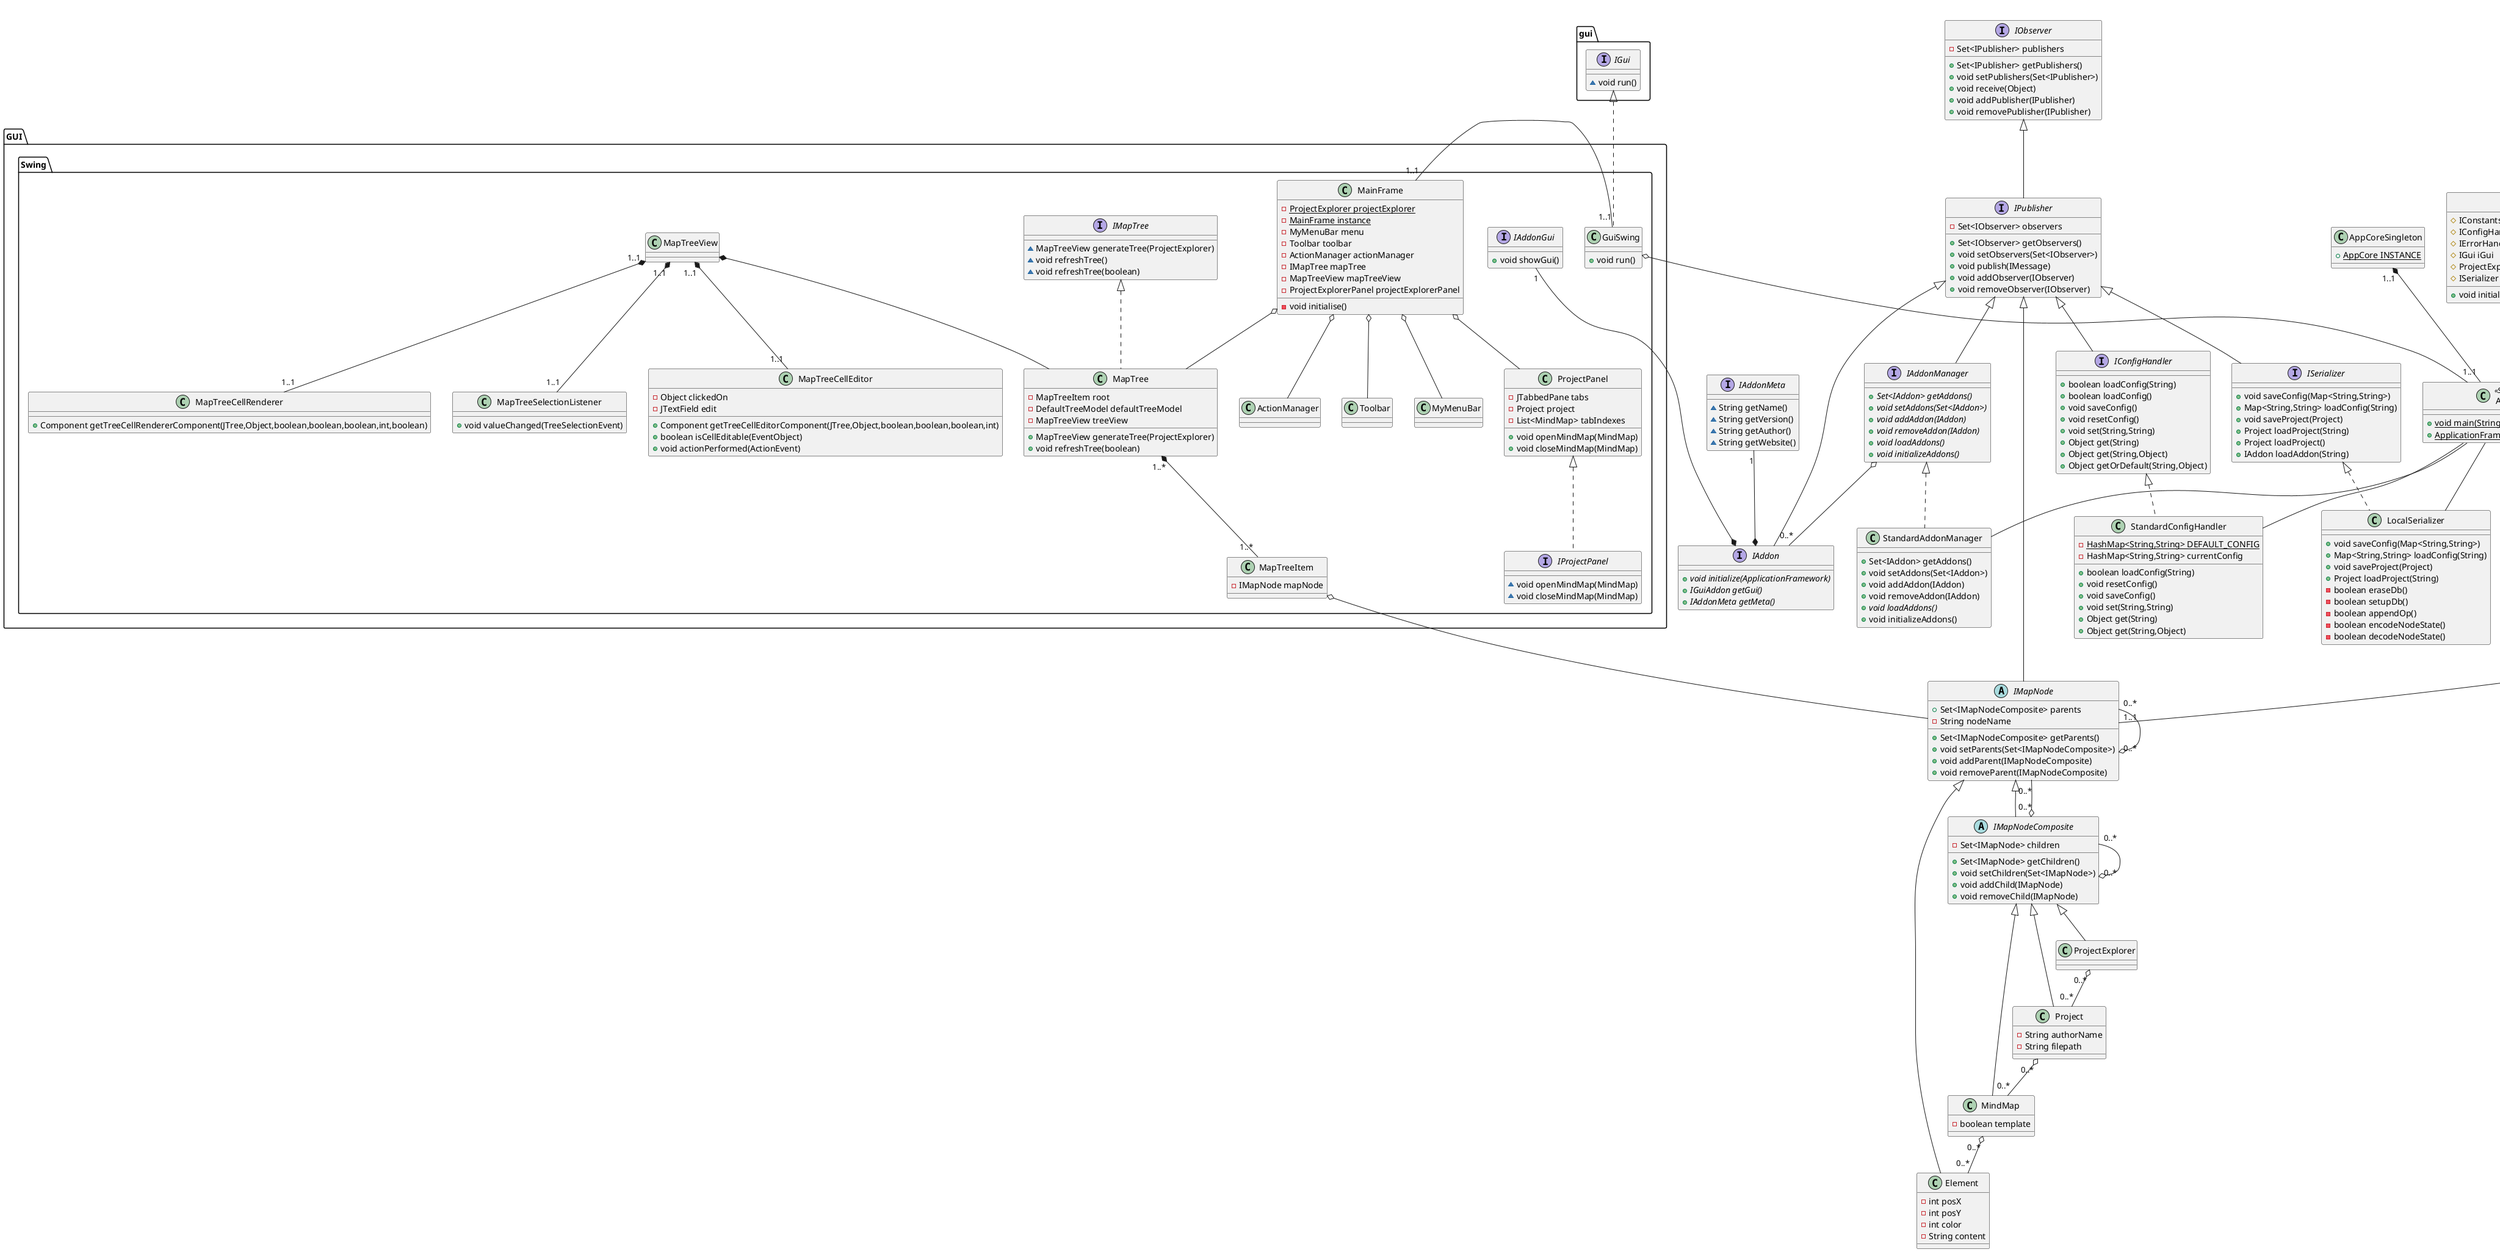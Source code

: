 @startuml

' --- ApplicationFramework ---

package core {
    class ApplicationFramework
}

class AppCore <<Singleton>> {
+ {static} void main(String[])
+ {static} ApplicationFramework getInstance()
}
class AppCoreSingleton {
+ {static} AppCore INSTANCE
}
abstract class ApplicationFramework {
# IConstants iConstants
# IConfigHandler iConfigHandler
# IErrorHandler iErrorHandler
# IGui iGui
# ProjectExplorer projectExplorer
# ISerializer iSerializer
+ void initialize(IConstants,IConfigHandler,IErrorHandler,IGui,ProjectExplorer,ISerializer)
}

' --- Repository ---

package repository {
    class IMapNode
    class IMapNodeComposite
    class ProjectExplorer
    class Project
    class MindMap
    class Element
    class MapNodeFactory
    class ProjectExplorerFactory
    class ProjectFactory
    class MindMapFactory
    class ElementFactory
    class MapNodeFactoryUtils
}

abstract class IMapNode {
+ Set<IMapNodeComposite> parents
- String nodeName
+ Set<IMapNodeComposite> getParents()
+ void setParents(Set<IMapNodeComposite>)
+ void addParent(IMapNodeComposite)
+ void removeParent(IMapNodeComposite)
}
abstract class IMapNodeComposite {
- Set<IMapNode> children
+ Set<IMapNode> getChildren()
+ void setChildren(Set<IMapNode>)
+ void addChild(IMapNode)
+ void removeChild(IMapNode)
}
class MapNodeFactoryUtils {
+ {static} MapNodeFactory getElementFactory()
+ {static} MapNodeFactory getMindMapFactory()
+ {static} MapNodeFactory getProjectFactory()
+ {static} MapNodeFactory getProjectExplorerFactory()
}
abstract class MapNodeFactory{
+ IMapNode getNode()
{abstract} + IMapNode createNode()
}
class ProjectExplorerFactory{
+ IMapNode createNode()
}
class ProjectFactory{
+ IMapNode createNode()
}
class MindMapFactory{
+ IMapNode createNode()
}
class ElementFactory{
+ IMapNode createNode()
}
class ProjectExplorer {
}
class Project {
- String authorName
- String filepath
}
class MindMap {
- boolean template
}
class Element {
- int posX
- int posY
- int color
- String content
}

' --- Observer ---

package observer {
    interface IPublisher
    interface IObserver
    interface IMessage
    interface IMessageData
}

interface IPublisher {
- Set<IObserver> observers
+ Set<IObserver> getObservers()
+ void setObservers(Set<IObserver>)
+ void publish(IMessage)
+ void addObserver(IObserver)
+ void removeObserver(IObserver)
}
interface IObserver {
- Set<IPublisher> publishers
+ Set<IPublisher> getPublishers()
+ void setPublishers(Set<IPublisher>)
+ void receive(Object)
+ void addPublisher(IPublisher)
+ void removePublisher(IPublisher)
}
interface IMessage<S, T> {
- S status
- T data
}
interface IMessageData<T> {
- T sender
}

' --- Addon ---

package addon {
    interface IAddon
    interface IAddonMeta
    interface IAddonManager
}

interface IAddon {
+ {abstract} void initialize(ApplicationFramework)
+ {abstract} IGuiAddon getGui()
+ {abstract} IAddonMeta getMeta()
}

interface IAddonMeta {
~ String getName()
~ String getVersion()
~ String getAuthor()
~ String getWebsite()
}

interface IAddonManager {
+ {abstract} Set<IAddon> getAddons()
+ {abstract} void setAddons(Set<IAddon>)
+ {abstract} void addAddon(IAddon)
+ {abstract} void removeAddon(IAddon)
+ {abstract} void loadAddons()
+ {abstract} void initializeAddons()
}

package addon.standard {
    class StandardAddonManager
}

class StandardAddonManager {
+ Set<IAddon> getAddons()
+ void setAddons(Set<IAddon>)
+ void addAddon(IAddon)
+ void removeAddon(IAddon)
+ {abstract} void loadAddons()
+ void initializeAddons()
}

' --- Constants ---

package constants {
    interface IConstants
}

interface IConstants {
+ String FILESYSTEM_LOCAL_CONFIG_FOLDER()
+ String FILESYSTEM_LOCAL_PROJECTS_FOLDER()
+ String FILESYSTEM_LOCAL_GET_CONFIG_FOLDER()
+ String FILESYSTEM_LOCAL_GET_RES_FOLDER()
}

package constants.standard {
    class StandardConstants
}

class StandardConstants {
+ String FILESYSTEM_LOCAL_CONFIG_FOLDER()
+ String FILESYSTEM_LOCAL_PROJECTS_FOLDER()
+ String FILESYSTEM_LOCAL_GET_CONFIG_FOLDER()
+ String FILESYSTEM_LOCAL_GET_RES_FOLDER()
}

' --- ConfigHandler ---

package confighandler {
    interface IConfigHandler
}

interface IConfigHandler {
+ boolean loadConfig(String)
+ boolean loadConfig()
+ void saveConfig()
+ void resetConfig()
+ void set(String,String)
+ Object get(String)
+ Object get(String,Object)
+ Object getOrDefault(String,Object)
}

package confighandler.standard {
    class StandardConfigHandler
}

class StandardConfigHandler {
- {static} HashMap<String,String> DEFAULT_CONFIG
- HashMap<String,String> currentConfig
+ boolean loadConfig(String)
+ void resetConfig()
+ void saveConfig()
+ void set(String,String)
+ Object get(String)
+ Object get(String,Object)
}

' --- Filesystem ---

package filesystem {
    class ISerializer
}

interface ISerializer {
+ void saveConfig(Map<String,String>)
+ Map<String,String> loadConfig(String)
+ void saveProject(Project)
+ Project loadProject(String)
+ Project loadProject()
+ IAddon loadAddon(String)
}

package filesystem.local {
    class LocalSerializer
}

class LocalSerializer {
+ void saveConfig(Map<String,String>)
+ Map<String,String> loadConfig(String)
+ void saveProject(Project)
+ Project loadProject(String)
- boolean eraseDb()
- boolean setupDb()
- boolean appendOp()
- boolean encodeNodeState()
- boolean decodeNodeState()
}

' --- GUI ---

' --- GUI.Swing ---
package gui {
    interface IGui {
    ~ void run()
    }
}
package GUI.Swing{

    interface IAddonGui {
    + void showGui()
    }

    class GuiSwing {
    + void run()
    }
    class MapTreeCellRenderer {
    + Component getTreeCellRendererComponent(JTree,Object,boolean,boolean,boolean,int,boolean)
    }
    class MapTreeItem {
    - IMapNode mapNode
    }
    class MyMenuBar {
    }
    class ProjectPanel {
    - JTabbedPane tabs
    - Project project
    - List<MindMap> tabIndexes
    + void openMindMap(MindMap)
    + void closeMindMap(MindMap)
    }
    class MapTreeCellEditor {
    - Object clickedOn
    - JTextField edit
    + Component getTreeCellEditorComponent(JTree,Object,boolean,boolean,boolean,int)
    + boolean isCellEditable(EventObject)
    + void actionPerformed(ActionEvent)
    }
    class MainFrame {
    - {static} ProjectExplorer projectExplorer
    - {static} MainFrame instance
    - MyMenuBar menu
    - Toolbar toolbar
    - ActionManager actionManager
    - IMapTree mapTree
    - MapTreeView mapTreeView
    - ProjectExplorerPanel projectExplorerPanel
    - void initialise()
    }
    interface IProjectPanel {
    ~ void openMindMap(MindMap)
    ~ void closeMindMap(MindMap)
    }
    class ActionManager {
    }
    class MapTree {
    - MapTreeItem root
    - DefaultTreeModel defaultTreeModel
    - MapTreeView treeView
    + MapTreeView generateTree(ProjectExplorer)
    + void refreshTree(boolean)
    }
    class Toolbar {
    }
    class MapTreeSelectionListener {
    + void valueChanged(TreeSelectionEvent)
    }

    interface IMapTree {
    ~ MapTreeView generateTree(ProjectExplorer)
    ~ void refreshTree()
    ~ void refreshTree(boolean)
    }
    class MapTreeView {
    }
}
' --- Relations ---

ApplicationFramework <|-- AppCore
AppCoreSingleton "1..1" *-- "1..1" AppCore
IMapNode <|-- IMapNodeComposite
IMapNode "0..*" --o "0..*" IMapNodeComposite
IMapNode "0..*" --o "0..*" IMapNode
IMapNodeComposite "0..*" --o "0..*" IMapNodeComposite
IMapNodeComposite <|-- ProjectExplorer
ProjectExplorer "0..*" o-- "0..*" Project
Project "0..*" o-- "0..*" MindMap
MindMap "0..*" o-- "0..*" Element
IMapNodeComposite <|-- Project
IMapNodeComposite <|-- MindMap
IMapNode <|-- Element

IAddonManager o-- "0..*" IAddon
IAddonMeta "1" --* IAddon
IAddonGui "1" --* IAddon
IAddonManager <|.. StandardAddonManager

IConstants <|.. StandardConstants
IConfigHandler <|.. StandardConfigHandler

IGui <|.. GuiSwing

ISerializer <|.. LocalSerializer

IObserver <|-- IPublisher
IPublisher <|-- IMapNode
IPublisher <|-- IAddon
IPublisher <|-- IAddonManager
IPublisher <|-- ISerializer
IPublisher <|-- IConfigHandler

AppCore -- StandardAddonManager
AppCore -- StandardConstants
AppCore -- LocalSerializer
AppCore -- StandardConfigHandler

MainFrame o-- MyMenuBar
MainFrame "1..1" - "1..1" GuiSwing
GuiSwing o-- AppCore
MainFrame o-- Toolbar
MainFrame o-- MapTree
MapTreeView *-- MapTree
IMapTree <|.. MapTree
MapTreeView "1..1" *-- "1..1" MapTreeCellEditor
MapTreeView "1..1" *-- "1..1" MapTreeCellRenderer
MapTreeView "1..1" *-- "1..1" MapTreeSelectionListener
MapTreeItem o-- IMapNode
MapTree"1..*" *-- "1..*" MapTreeItem
MainFrame o-- ActionManager
ProjectPanel <|.. IProjectPanel
MainFrame o-- ProjectPanel

MapNodeFactory "1..1" *-- "1..1" IMapNode
ProjectFactory --|> MapNodeFactory
ProjectExplorerFactory --|> MapNodeFactory
MindMapFactory --|> MapNodeFactory
ElementFactory --|> MapNodeFactory
MapNodeFactoryUtils "1..1" o-- ProjectExplorerFactory
MapNodeFactoryUtils "1..1" o-- ProjectFactory
MapNodeFactoryUtils "1..1" o-- MindMapFactory
MapNodeFactoryUtils "1..1" o-- ElementFactory

@enduml
